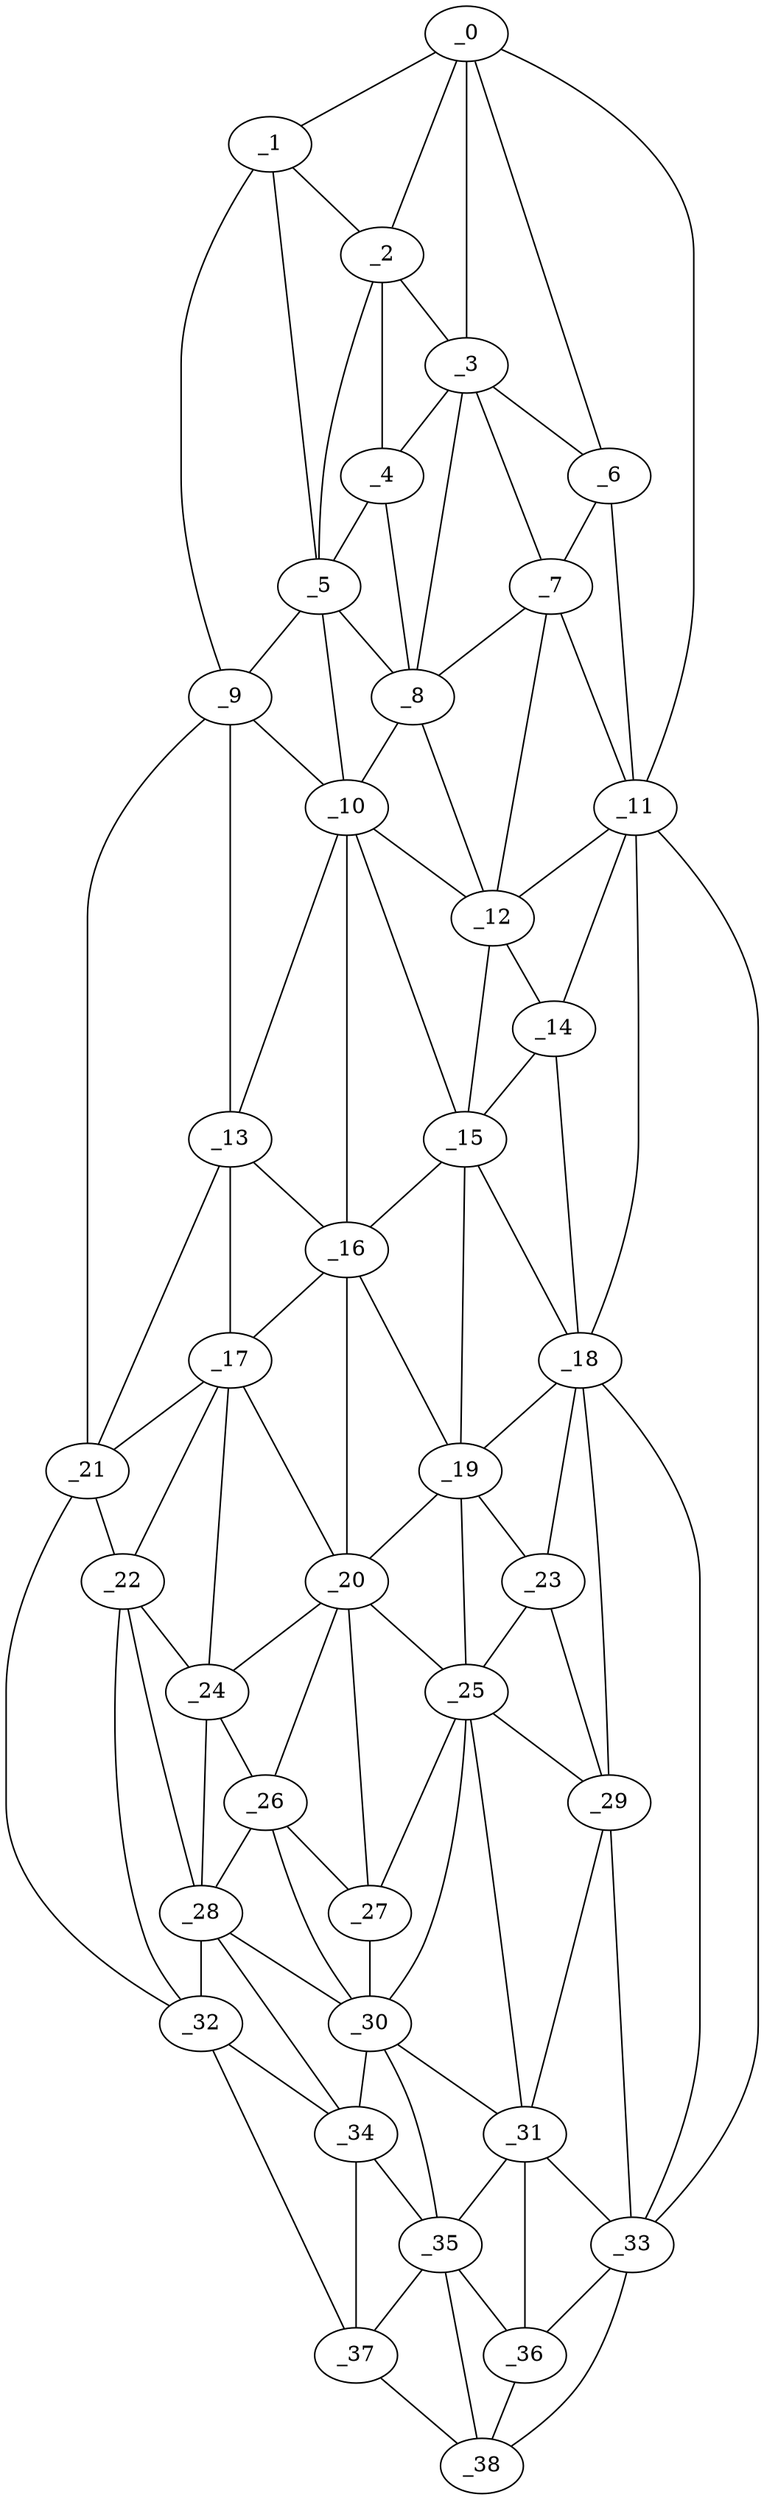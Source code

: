 graph "obj8__305.gxl" {
	_0	 [x=7,
		y=80];
	_1	 [x=8,
		y=73];
	_0 -- _1	 [valence=1];
	_2	 [x=21,
		y=73];
	_0 -- _2	 [valence=1];
	_3	 [x=34,
		y=78];
	_0 -- _3	 [valence=2];
	_6	 [x=40,
		y=88];
	_0 -- _6	 [valence=2];
	_11	 [x=55,
		y=96];
	_0 -- _11	 [valence=1];
	_1 -- _2	 [valence=2];
	_5	 [x=36,
		y=52];
	_1 -- _5	 [valence=2];
	_9	 [x=50,
		y=39];
	_1 -- _9	 [valence=1];
	_2 -- _3	 [valence=2];
	_4	 [x=35,
		y=65];
	_2 -- _4	 [valence=2];
	_2 -- _5	 [valence=2];
	_3 -- _4	 [valence=1];
	_3 -- _6	 [valence=2];
	_7	 [x=42,
		y=84];
	_3 -- _7	 [valence=1];
	_8	 [x=43,
		y=65];
	_3 -- _8	 [valence=2];
	_4 -- _5	 [valence=1];
	_4 -- _8	 [valence=2];
	_5 -- _8	 [valence=2];
	_5 -- _9	 [valence=2];
	_10	 [x=55,
		y=64];
	_5 -- _10	 [valence=1];
	_6 -- _7	 [valence=2];
	_6 -- _11	 [valence=2];
	_7 -- _8	 [valence=2];
	_7 -- _11	 [valence=1];
	_12	 [x=57,
		y=83];
	_7 -- _12	 [valence=1];
	_8 -- _10	 [valence=2];
	_8 -- _12	 [valence=2];
	_9 -- _10	 [valence=2];
	_13	 [x=59,
		y=39];
	_9 -- _13	 [valence=2];
	_21	 [x=81,
		y=36];
	_9 -- _21	 [valence=1];
	_10 -- _12	 [valence=1];
	_10 -- _13	 [valence=1];
	_15	 [x=69,
		y=77];
	_10 -- _15	 [valence=2];
	_16	 [x=71,
		y=61];
	_10 -- _16	 [valence=2];
	_11 -- _12	 [valence=1];
	_14	 [x=65,
		y=85];
	_11 -- _14	 [valence=2];
	_18	 [x=76,
		y=85];
	_11 -- _18	 [valence=1];
	_33	 [x=114,
		y=66];
	_11 -- _33	 [valence=1];
	_12 -- _14	 [valence=1];
	_12 -- _15	 [valence=2];
	_13 -- _16	 [valence=1];
	_17	 [x=74,
		y=46];
	_13 -- _17	 [valence=2];
	_13 -- _21	 [valence=1];
	_14 -- _15	 [valence=2];
	_14 -- _18	 [valence=1];
	_15 -- _16	 [valence=1];
	_15 -- _18	 [valence=2];
	_19	 [x=77,
		y=69];
	_15 -- _19	 [valence=1];
	_16 -- _17	 [valence=2];
	_16 -- _19	 [valence=2];
	_20	 [x=79,
		y=57];
	_16 -- _20	 [valence=2];
	_17 -- _20	 [valence=1];
	_17 -- _21	 [valence=2];
	_22	 [x=86,
		y=39];
	_17 -- _22	 [valence=2];
	_24	 [x=90,
		y=45];
	_17 -- _24	 [valence=1];
	_18 -- _19	 [valence=2];
	_23	 [x=89,
		y=69];
	_18 -- _23	 [valence=1];
	_29	 [x=102,
		y=71];
	_18 -- _29	 [valence=2];
	_18 -- _33	 [valence=2];
	_19 -- _20	 [valence=2];
	_19 -- _23	 [valence=1];
	_25	 [x=90,
		y=62];
	_19 -- _25	 [valence=2];
	_20 -- _24	 [valence=2];
	_20 -- _25	 [valence=2];
	_26	 [x=91,
		y=48];
	_20 -- _26	 [valence=1];
	_27	 [x=92,
		y=54];
	_20 -- _27	 [valence=1];
	_21 -- _22	 [valence=1];
	_32	 [x=114,
		y=33];
	_21 -- _32	 [valence=1];
	_22 -- _24	 [valence=2];
	_28	 [x=99,
		y=42];
	_22 -- _28	 [valence=2];
	_22 -- _32	 [valence=2];
	_23 -- _25	 [valence=2];
	_23 -- _29	 [valence=2];
	_24 -- _26	 [valence=2];
	_24 -- _28	 [valence=2];
	_25 -- _27	 [valence=2];
	_25 -- _29	 [valence=1];
	_30	 [x=105,
		y=54];
	_25 -- _30	 [valence=2];
	_31	 [x=108,
		y=62];
	_25 -- _31	 [valence=2];
	_26 -- _27	 [valence=2];
	_26 -- _28	 [valence=2];
	_26 -- _30	 [valence=2];
	_27 -- _30	 [valence=1];
	_28 -- _30	 [valence=1];
	_28 -- _32	 [valence=1];
	_34	 [x=115,
		y=40];
	_28 -- _34	 [valence=2];
	_29 -- _31	 [valence=2];
	_29 -- _33	 [valence=2];
	_30 -- _31	 [valence=1];
	_30 -- _34	 [valence=2];
	_35	 [x=115,
		y=51];
	_30 -- _35	 [valence=2];
	_31 -- _33	 [valence=2];
	_31 -- _35	 [valence=1];
	_36	 [x=120,
		y=57];
	_31 -- _36	 [valence=2];
	_32 -- _34	 [valence=1];
	_37	 [x=123,
		y=45];
	_32 -- _37	 [valence=1];
	_33 -- _36	 [valence=1];
	_38	 [x=125,
		y=53];
	_33 -- _38	 [valence=1];
	_34 -- _35	 [valence=2];
	_34 -- _37	 [valence=2];
	_35 -- _36	 [valence=2];
	_35 -- _37	 [valence=1];
	_35 -- _38	 [valence=2];
	_36 -- _38	 [valence=1];
	_37 -- _38	 [valence=1];
}
